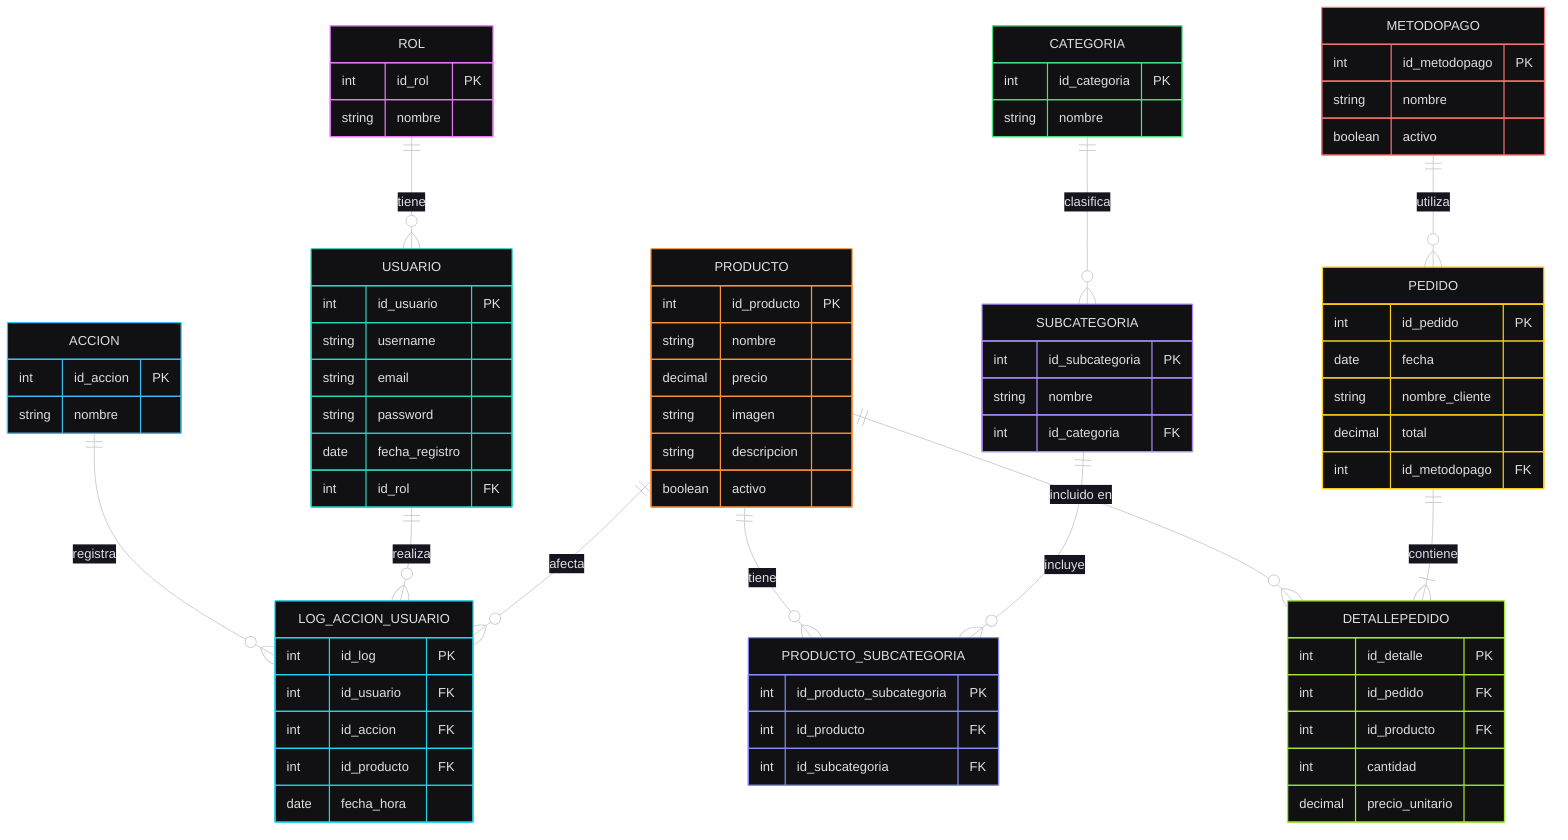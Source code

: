 ---
config:
    theme: redux-dark-color
id: d7fccb09-ca00-4c54-95aa-b75fb2248efb
---
erDiagram
    ROL ||--o{ USUARIO : "tiene"
    PRODUCTO ||--o{ LOG_ACCION_USUARIO : "afecta"
    CATEGORIA ||--o{ SUBCATEGORIA : "clasifica"
    METODOPAGO ||--o{ PEDIDO: "utiliza"
    SUBCATEGORIA ||--o{ PRODUCTO_SUBCATEGORIA : "incluye"
    PRODUCTO ||--o{ PRODUCTO_SUBCATEGORIA : "tiene"
    PEDIDO ||--|{ DETALLEPEDIDO : "contiene"
    PRODUCTO ||--o{ DETALLEPEDIDO : "incluido en"
    USUARIO ||--o{ LOG_ACCION_USUARIO : "realiza"
    ACCION ||--o{ LOG_ACCION_USUARIO : "registra"
    

    USUARIO {
        int id_usuario PK
        string username
        string email
        string password
        date fecha_registro
        int id_rol FK
    }

    ROL {
        int id_rol PK
        string nombre
    }

    PEDIDO {
        int id_pedido PK
        date fecha
        string nombre_cliente
        decimal total
        int id_metodopago FK
    }

    METODOPAGO {
        int id_metodopago PK
        string nombre
        boolean activo
    }

    DETALLEPEDIDO {
        int id_detalle PK
        int id_pedido FK
        int id_producto FK
        int cantidad
        decimal precio_unitario
    }

    PRODUCTO {
        int id_producto PK
        string nombre
        decimal precio
        string imagen
        string descripcion
        boolean activo
    }

    CATEGORIA {
        int id_categoria PK
        string nombre
    }

    SUBCATEGORIA {
        int id_subcategoria PK
        string nombre
        int id_categoria FK
    }

    PRODUCTO_SUBCATEGORIA {
        int id_producto_subcategoria PK
        int id_producto FK
        int id_subcategoria FK
    }

    LOG_ACCION_USUARIO {
        int id_log PK
        int id_usuario FK
        int id_accion FK
        int id_producto FK
        date fecha_hora
    }

    ACCION {
        int id_accion PK
        string nombre
    }